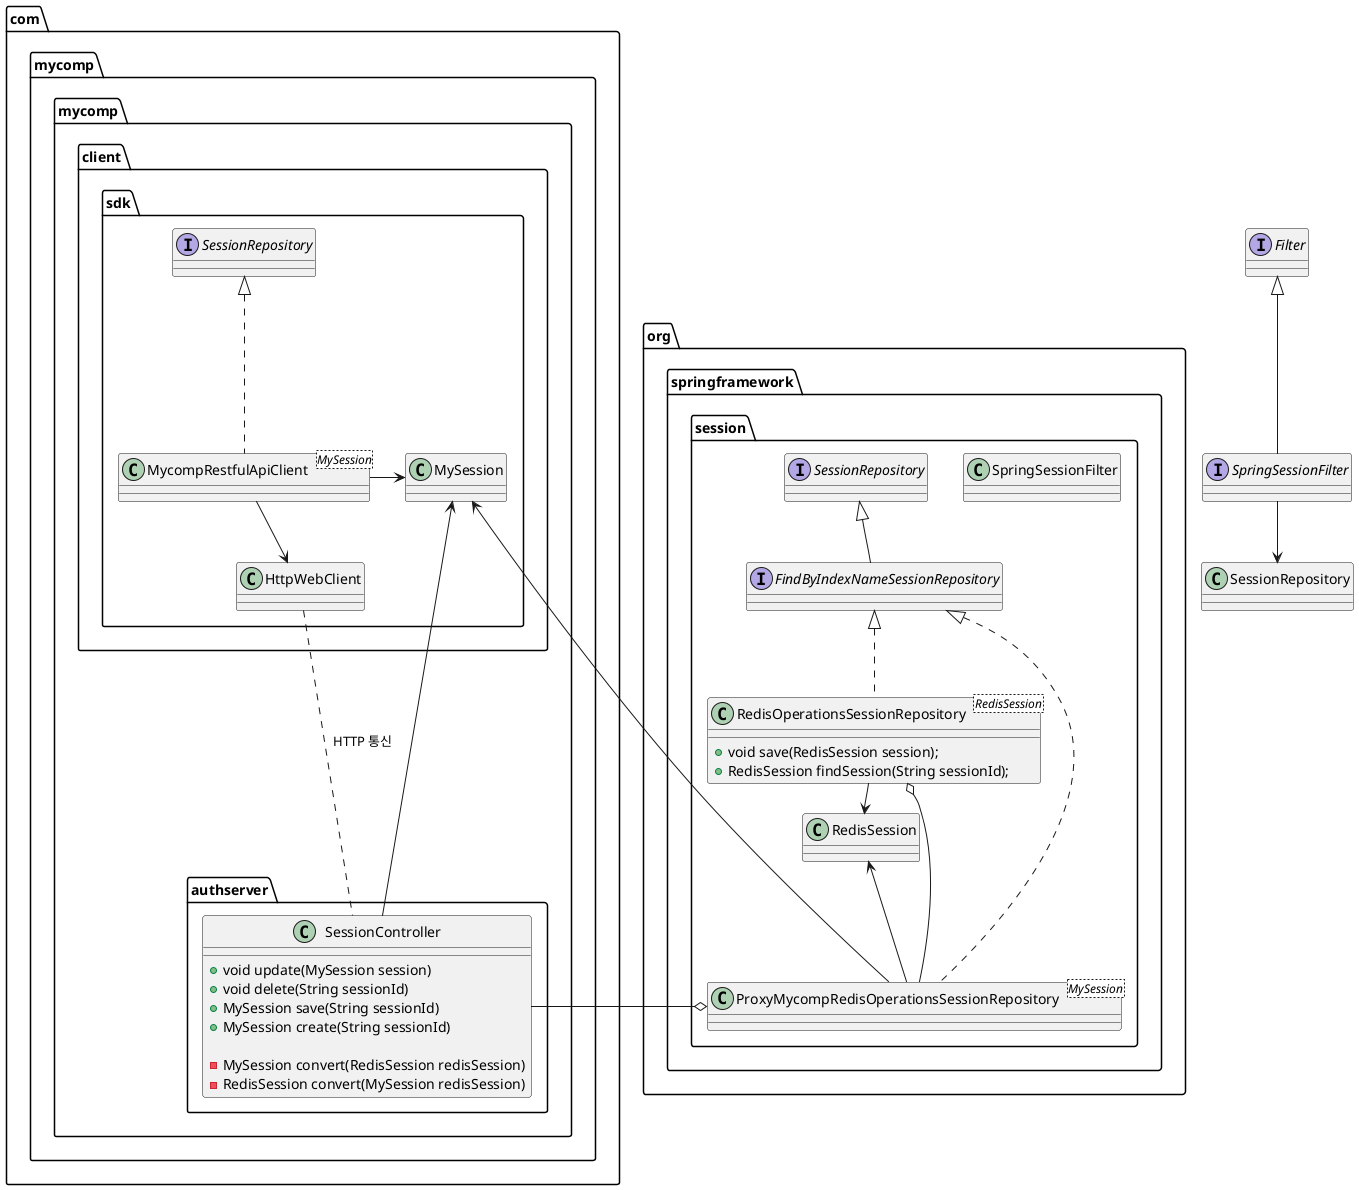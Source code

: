 @startuml


package org.springframework.session{

class SpringSessionFilter

interface FindByIndexNameSessionRepository extends SessionRepository{}

class RedisOperationsSessionRepository<RedisSession> implements FindByIndexNameSessionRepository{
    + void save(RedisSession session);
    + RedisSession findSession(String sessionId);
}

class RedisSession{}


RedisOperationsSessionRepository -> RedisSession


class ProxyMycompRedisOperationsSessionRepository<MySession> implements FindByIndexNameSessionRepository{

}

ProxyMycompRedisOperationsSessionRepository --o RedisOperationsSessionRepository

RedisSession <- ProxyMycompRedisOperationsSessionRepository
}


package com.mycomp.mycomp.client.sdk{
class MycompRestfulApiClient<MySession> implements SessionRepository{}

class MySession{}

MycompRestfulApiClient -> MySession

MycompRestfulApiClient --> HttpWebClient
}

interface SpringSessionFilter implements Filter{}

SpringSessionFilter --> SessionRepository

package com.mycomp.mycomp.authserver{

class SessionController{
    + void update(MySession session)
    + void delete(String sessionId)
    + MySession save(String sessionId)
    + MySession create(String sessionId)

    - MySession convert(RedisSession redisSession)
    - RedisSession convert(MySession redisSession)
}

ProxyMycompRedisOperationsSessionRepository o- SessionController

MySession <- SessionController

HttpWebClient -.. SessionController : HTTP 통신

MySession <-- ProxyMycompRedisOperationsSessionRepository

@enduml